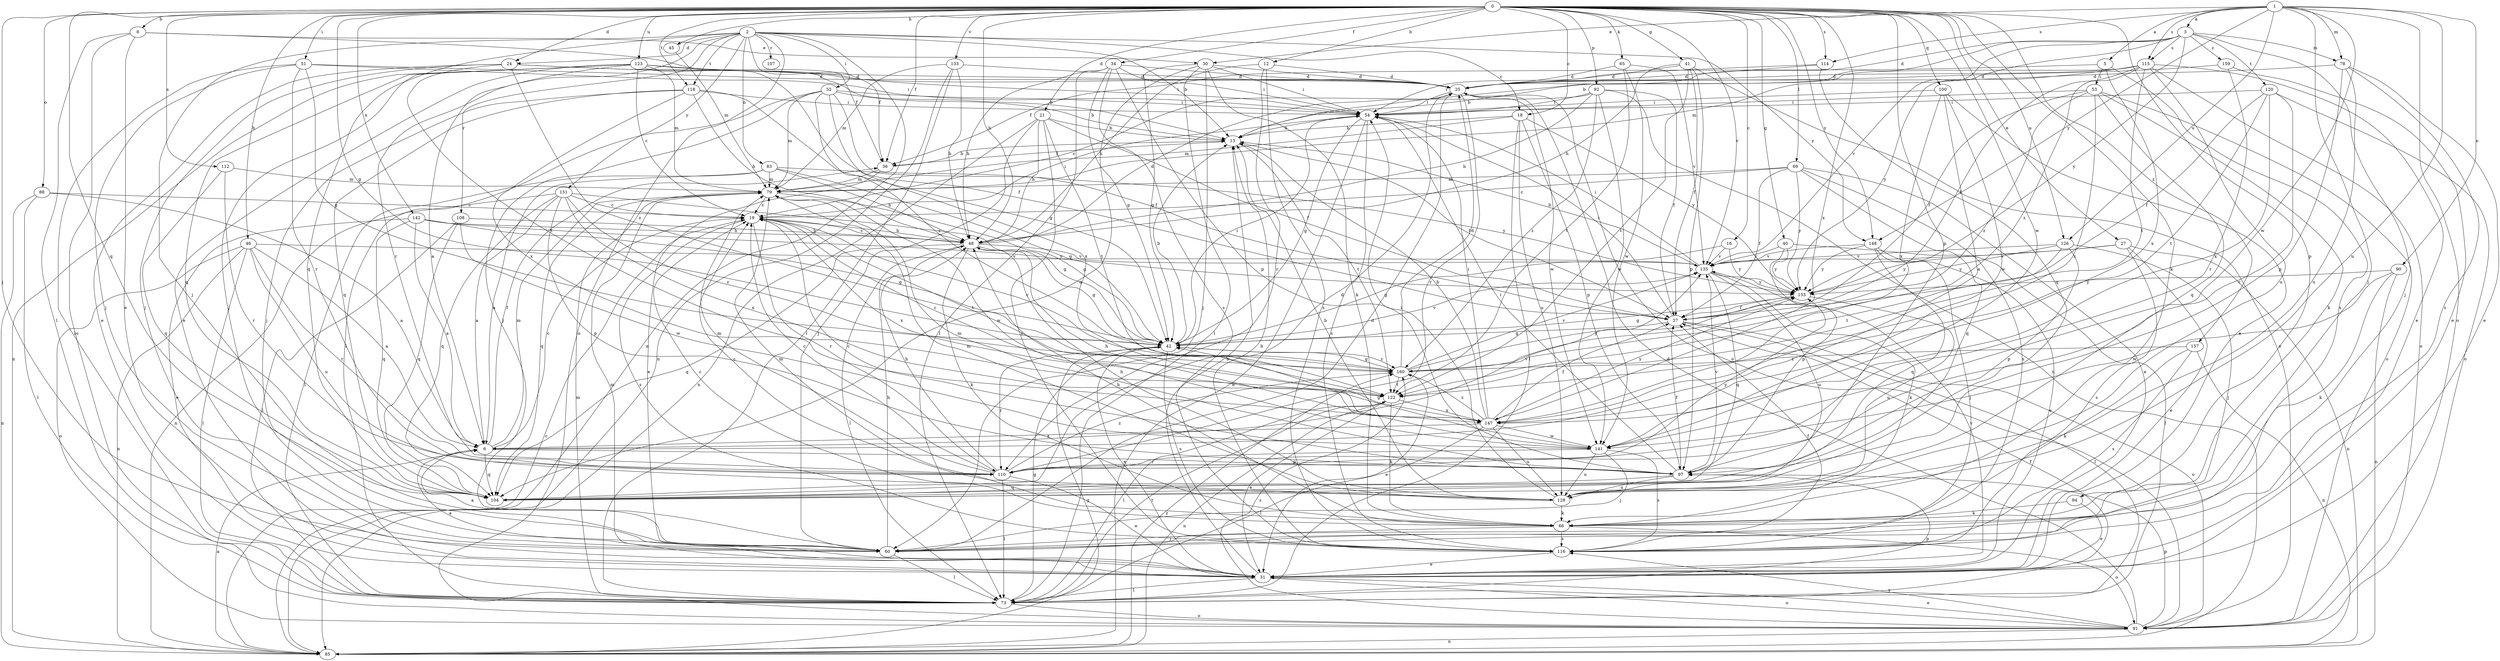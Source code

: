 strict digraph  {
0;
1;
2;
3;
5;
6;
8;
12;
13;
16;
18;
19;
21;
24;
25;
27;
30;
31;
34;
36;
37;
40;
41;
42;
45;
46;
48;
51;
52;
53;
54;
60;
65;
66;
69;
73;
78;
79;
83;
85;
88;
90;
91;
92;
94;
97;
100;
104;
107;
108;
110;
112;
114;
115;
116;
118;
120;
122;
123;
126;
128;
133;
135;
141;
142;
147;
148;
151;
153;
157;
159;
160;
0 -> 8  [label=b];
0 -> 12  [label=b];
0 -> 16  [label=c];
0 -> 18  [label=c];
0 -> 21  [label=d];
0 -> 24  [label=d];
0 -> 27  [label=e];
0 -> 34  [label=f];
0 -> 36  [label=f];
0 -> 40  [label=g];
0 -> 41  [label=g];
0 -> 42  [label=g];
0 -> 45  [label=h];
0 -> 46  [label=h];
0 -> 48  [label=h];
0 -> 51  [label=i];
0 -> 60  [label=j];
0 -> 65  [label=k];
0 -> 66  [label=k];
0 -> 69  [label=l];
0 -> 88  [label=o];
0 -> 92  [label=p];
0 -> 94  [label=p];
0 -> 97  [label=p];
0 -> 100  [label=q];
0 -> 104  [label=q];
0 -> 112  [label=s];
0 -> 114  [label=s];
0 -> 118  [label=t];
0 -> 123  [label=u];
0 -> 126  [label=u];
0 -> 133  [label=v];
0 -> 135  [label=v];
0 -> 141  [label=w];
0 -> 142  [label=x];
0 -> 147  [label=x];
0 -> 148  [label=y];
0 -> 157  [label=z];
1 -> 3  [label=a];
1 -> 5  [label=a];
1 -> 30  [label=e];
1 -> 60  [label=j];
1 -> 78  [label=m];
1 -> 90  [label=o];
1 -> 91  [label=o];
1 -> 114  [label=s];
1 -> 115  [label=s];
1 -> 126  [label=u];
1 -> 128  [label=u];
1 -> 141  [label=w];
1 -> 148  [label=y];
2 -> 13  [label=b];
2 -> 18  [label=c];
2 -> 24  [label=d];
2 -> 36  [label=f];
2 -> 52  [label=i];
2 -> 60  [label=j];
2 -> 83  [label=n];
2 -> 85  [label=n];
2 -> 91  [label=o];
2 -> 104  [label=q];
2 -> 107  [label=r];
2 -> 108  [label=r];
2 -> 110  [label=r];
2 -> 118  [label=t];
2 -> 148  [label=y];
2 -> 151  [label=y];
3 -> 13  [label=b];
3 -> 25  [label=d];
3 -> 60  [label=j];
3 -> 78  [label=m];
3 -> 79  [label=m];
3 -> 115  [label=s];
3 -> 120  [label=t];
3 -> 135  [label=v];
3 -> 153  [label=y];
3 -> 159  [label=z];
5 -> 36  [label=f];
5 -> 53  [label=i];
5 -> 116  [label=s];
5 -> 147  [label=x];
6 -> 19  [label=c];
6 -> 36  [label=f];
6 -> 79  [label=m];
6 -> 97  [label=p];
6 -> 104  [label=q];
6 -> 135  [label=v];
8 -> 30  [label=e];
8 -> 31  [label=e];
8 -> 36  [label=f];
8 -> 73  [label=l];
8 -> 91  [label=o];
12 -> 25  [label=d];
12 -> 48  [label=h];
12 -> 110  [label=r];
12 -> 116  [label=s];
13 -> 36  [label=f];
13 -> 37  [label=f];
13 -> 122  [label=t];
16 -> 42  [label=g];
16 -> 135  [label=v];
16 -> 153  [label=y];
18 -> 13  [label=b];
18 -> 73  [label=l];
18 -> 79  [label=m];
18 -> 97  [label=p];
18 -> 128  [label=u];
18 -> 153  [label=y];
19 -> 48  [label=h];
19 -> 54  [label=i];
19 -> 110  [label=r];
19 -> 116  [label=s];
19 -> 122  [label=t];
19 -> 147  [label=x];
21 -> 13  [label=b];
21 -> 37  [label=f];
21 -> 48  [label=h];
21 -> 60  [label=j];
21 -> 85  [label=n];
21 -> 116  [label=s];
21 -> 122  [label=t];
24 -> 13  [label=b];
24 -> 25  [label=d];
24 -> 31  [label=e];
24 -> 60  [label=j];
24 -> 122  [label=t];
24 -> 160  [label=z];
25 -> 54  [label=i];
25 -> 91  [label=o];
25 -> 110  [label=r];
25 -> 141  [label=w];
27 -> 31  [label=e];
27 -> 85  [label=n];
27 -> 116  [label=s];
27 -> 135  [label=v];
27 -> 153  [label=y];
30 -> 25  [label=d];
30 -> 42  [label=g];
30 -> 54  [label=i];
30 -> 60  [label=j];
30 -> 66  [label=k];
30 -> 73  [label=l];
30 -> 104  [label=q];
31 -> 6  [label=a];
31 -> 13  [label=b];
31 -> 73  [label=l];
31 -> 79  [label=m];
31 -> 91  [label=o];
31 -> 135  [label=v];
34 -> 25  [label=d];
34 -> 42  [label=g];
34 -> 48  [label=h];
34 -> 54  [label=i];
34 -> 73  [label=l];
34 -> 97  [label=p];
34 -> 116  [label=s];
36 -> 13  [label=b];
36 -> 31  [label=e];
36 -> 79  [label=m];
37 -> 42  [label=g];
37 -> 54  [label=i];
37 -> 73  [label=l];
37 -> 91  [label=o];
40 -> 73  [label=l];
40 -> 97  [label=p];
40 -> 135  [label=v];
40 -> 153  [label=y];
41 -> 25  [label=d];
41 -> 37  [label=f];
41 -> 48  [label=h];
41 -> 91  [label=o];
41 -> 97  [label=p];
41 -> 122  [label=t];
42 -> 13  [label=b];
42 -> 31  [label=e];
42 -> 54  [label=i];
42 -> 110  [label=r];
42 -> 116  [label=s];
42 -> 135  [label=v];
42 -> 160  [label=z];
45 -> 79  [label=m];
46 -> 6  [label=a];
46 -> 73  [label=l];
46 -> 85  [label=n];
46 -> 91  [label=o];
46 -> 110  [label=r];
46 -> 128  [label=u];
46 -> 135  [label=v];
48 -> 19  [label=c];
48 -> 25  [label=d];
48 -> 42  [label=g];
48 -> 66  [label=k];
48 -> 73  [label=l];
48 -> 104  [label=q];
48 -> 135  [label=v];
51 -> 25  [label=d];
51 -> 42  [label=g];
51 -> 54  [label=i];
51 -> 60  [label=j];
51 -> 73  [label=l];
51 -> 110  [label=r];
52 -> 13  [label=b];
52 -> 37  [label=f];
52 -> 54  [label=i];
52 -> 60  [label=j];
52 -> 73  [label=l];
52 -> 79  [label=m];
52 -> 147  [label=x];
52 -> 160  [label=z];
53 -> 37  [label=f];
53 -> 54  [label=i];
53 -> 66  [label=k];
53 -> 91  [label=o];
53 -> 104  [label=q];
53 -> 147  [label=x];
53 -> 160  [label=z];
54 -> 13  [label=b];
54 -> 42  [label=g];
54 -> 85  [label=n];
54 -> 116  [label=s];
60 -> 6  [label=a];
60 -> 25  [label=d];
60 -> 48  [label=h];
60 -> 73  [label=l];
65 -> 25  [label=d];
65 -> 122  [label=t];
65 -> 135  [label=v];
65 -> 141  [label=w];
66 -> 19  [label=c];
66 -> 48  [label=h];
66 -> 60  [label=j];
66 -> 79  [label=m];
66 -> 91  [label=o];
66 -> 116  [label=s];
69 -> 19  [label=c];
69 -> 31  [label=e];
69 -> 37  [label=f];
69 -> 79  [label=m];
69 -> 104  [label=q];
69 -> 116  [label=s];
69 -> 153  [label=y];
73 -> 37  [label=f];
73 -> 42  [label=g];
73 -> 79  [label=m];
73 -> 91  [label=o];
73 -> 97  [label=p];
73 -> 122  [label=t];
78 -> 25  [label=d];
78 -> 31  [label=e];
78 -> 97  [label=p];
78 -> 116  [label=s];
78 -> 128  [label=u];
79 -> 19  [label=c];
79 -> 42  [label=g];
79 -> 104  [label=q];
79 -> 141  [label=w];
83 -> 6  [label=a];
83 -> 42  [label=g];
83 -> 48  [label=h];
83 -> 73  [label=l];
83 -> 79  [label=m];
83 -> 153  [label=y];
85 -> 6  [label=a];
85 -> 19  [label=c];
85 -> 42  [label=g];
85 -> 160  [label=z];
88 -> 6  [label=a];
88 -> 19  [label=c];
88 -> 73  [label=l];
88 -> 85  [label=n];
90 -> 66  [label=k];
90 -> 85  [label=n];
90 -> 141  [label=w];
90 -> 153  [label=y];
91 -> 25  [label=d];
91 -> 31  [label=e];
91 -> 85  [label=n];
91 -> 97  [label=p];
91 -> 116  [label=s];
91 -> 160  [label=z];
92 -> 19  [label=c];
92 -> 37  [label=f];
92 -> 48  [label=h];
92 -> 54  [label=i];
92 -> 85  [label=n];
92 -> 141  [label=w];
92 -> 160  [label=z];
94 -> 31  [label=e];
94 -> 66  [label=k];
97 -> 19  [label=c];
97 -> 37  [label=f];
97 -> 54  [label=i];
97 -> 79  [label=m];
97 -> 104  [label=q];
97 -> 128  [label=u];
97 -> 135  [label=v];
100 -> 6  [label=a];
100 -> 31  [label=e];
100 -> 54  [label=i];
100 -> 141  [label=w];
100 -> 147  [label=x];
104 -> 25  [label=d];
108 -> 48  [label=h];
108 -> 73  [label=l];
108 -> 104  [label=q];
108 -> 141  [label=w];
110 -> 19  [label=c];
110 -> 31  [label=e];
110 -> 48  [label=h];
110 -> 73  [label=l];
110 -> 79  [label=m];
110 -> 153  [label=y];
110 -> 160  [label=z];
112 -> 79  [label=m];
112 -> 104  [label=q];
112 -> 110  [label=r];
114 -> 25  [label=d];
114 -> 54  [label=i];
114 -> 104  [label=q];
115 -> 13  [label=b];
115 -> 25  [label=d];
115 -> 31  [label=e];
115 -> 37  [label=f];
115 -> 91  [label=o];
115 -> 122  [label=t];
115 -> 128  [label=u];
115 -> 153  [label=y];
115 -> 160  [label=z];
116 -> 13  [label=b];
116 -> 31  [label=e];
116 -> 37  [label=f];
118 -> 42  [label=g];
118 -> 48  [label=h];
118 -> 54  [label=i];
118 -> 60  [label=j];
118 -> 104  [label=q];
118 -> 147  [label=x];
120 -> 37  [label=f];
120 -> 54  [label=i];
120 -> 91  [label=o];
120 -> 110  [label=r];
120 -> 122  [label=t];
120 -> 147  [label=x];
122 -> 19  [label=c];
122 -> 31  [label=e];
122 -> 66  [label=k];
122 -> 73  [label=l];
122 -> 85  [label=n];
122 -> 147  [label=x];
123 -> 6  [label=a];
123 -> 19  [label=c];
123 -> 25  [label=d];
123 -> 31  [label=e];
123 -> 37  [label=f];
123 -> 54  [label=i];
123 -> 60  [label=j];
123 -> 79  [label=m];
123 -> 85  [label=n];
123 -> 104  [label=q];
126 -> 60  [label=j];
126 -> 97  [label=p];
126 -> 122  [label=t];
126 -> 135  [label=v];
126 -> 153  [label=y];
128 -> 13  [label=b];
128 -> 19  [label=c];
128 -> 48  [label=h];
128 -> 54  [label=i];
128 -> 66  [label=k];
128 -> 79  [label=m];
133 -> 25  [label=d];
133 -> 48  [label=h];
133 -> 73  [label=l];
133 -> 79  [label=m];
133 -> 85  [label=n];
135 -> 13  [label=b];
135 -> 54  [label=i];
135 -> 66  [label=k];
135 -> 104  [label=q];
135 -> 128  [label=u];
135 -> 153  [label=y];
141 -> 42  [label=g];
141 -> 48  [label=h];
141 -> 60  [label=j];
141 -> 110  [label=r];
141 -> 116  [label=s];
141 -> 128  [label=u];
142 -> 6  [label=a];
142 -> 31  [label=e];
142 -> 42  [label=g];
142 -> 48  [label=h];
142 -> 104  [label=q];
142 -> 153  [label=y];
147 -> 6  [label=a];
147 -> 13  [label=b];
147 -> 37  [label=f];
147 -> 54  [label=i];
147 -> 73  [label=l];
147 -> 128  [label=u];
147 -> 141  [label=w];
147 -> 153  [label=y];
147 -> 160  [label=z];
148 -> 31  [label=e];
148 -> 60  [label=j];
148 -> 104  [label=q];
148 -> 135  [label=v];
148 -> 153  [label=y];
151 -> 6  [label=a];
151 -> 19  [label=c];
151 -> 42  [label=g];
151 -> 85  [label=n];
151 -> 97  [label=p];
151 -> 104  [label=q];
151 -> 147  [label=x];
151 -> 160  [label=z];
153 -> 37  [label=f];
153 -> 42  [label=g];
153 -> 128  [label=u];
157 -> 66  [label=k];
157 -> 85  [label=n];
157 -> 116  [label=s];
157 -> 160  [label=z];
159 -> 25  [label=d];
159 -> 31  [label=e];
159 -> 110  [label=r];
160 -> 19  [label=c];
160 -> 25  [label=d];
160 -> 31  [label=e];
160 -> 42  [label=g];
160 -> 122  [label=t];
160 -> 135  [label=v];
160 -> 153  [label=y];
}
